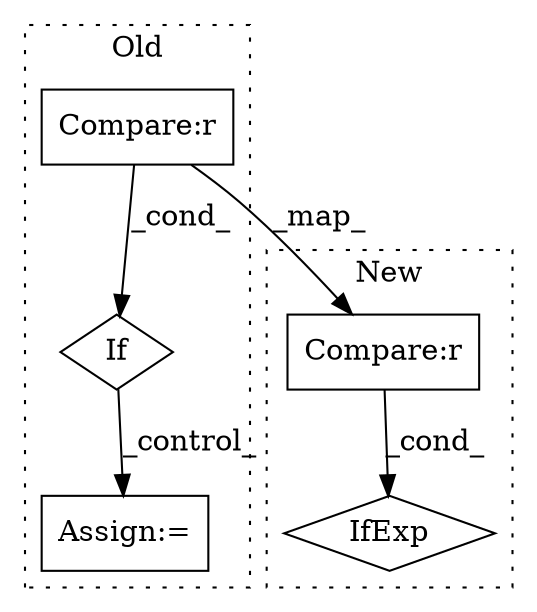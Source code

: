 digraph G {
subgraph cluster0 {
1 [label="If" a="96" s="7831,7855" l="3,14" shape="diamond"];
3 [label="Assign:=" a="68" s="7878" l="3" shape="box"];
4 [label="Compare:r" a="40" s="7834" l="21" shape="box"];
label = "Old";
style="dotted";
}
subgraph cluster1 {
2 [label="IfExp" a="51" s="7867,7892" l="4,6" shape="diamond"];
5 [label="Compare:r" a="40" s="7871" l="21" shape="box"];
label = "New";
style="dotted";
}
1 -> 3 [label="_control_"];
4 -> 5 [label="_map_"];
4 -> 1 [label="_cond_"];
5 -> 2 [label="_cond_"];
}